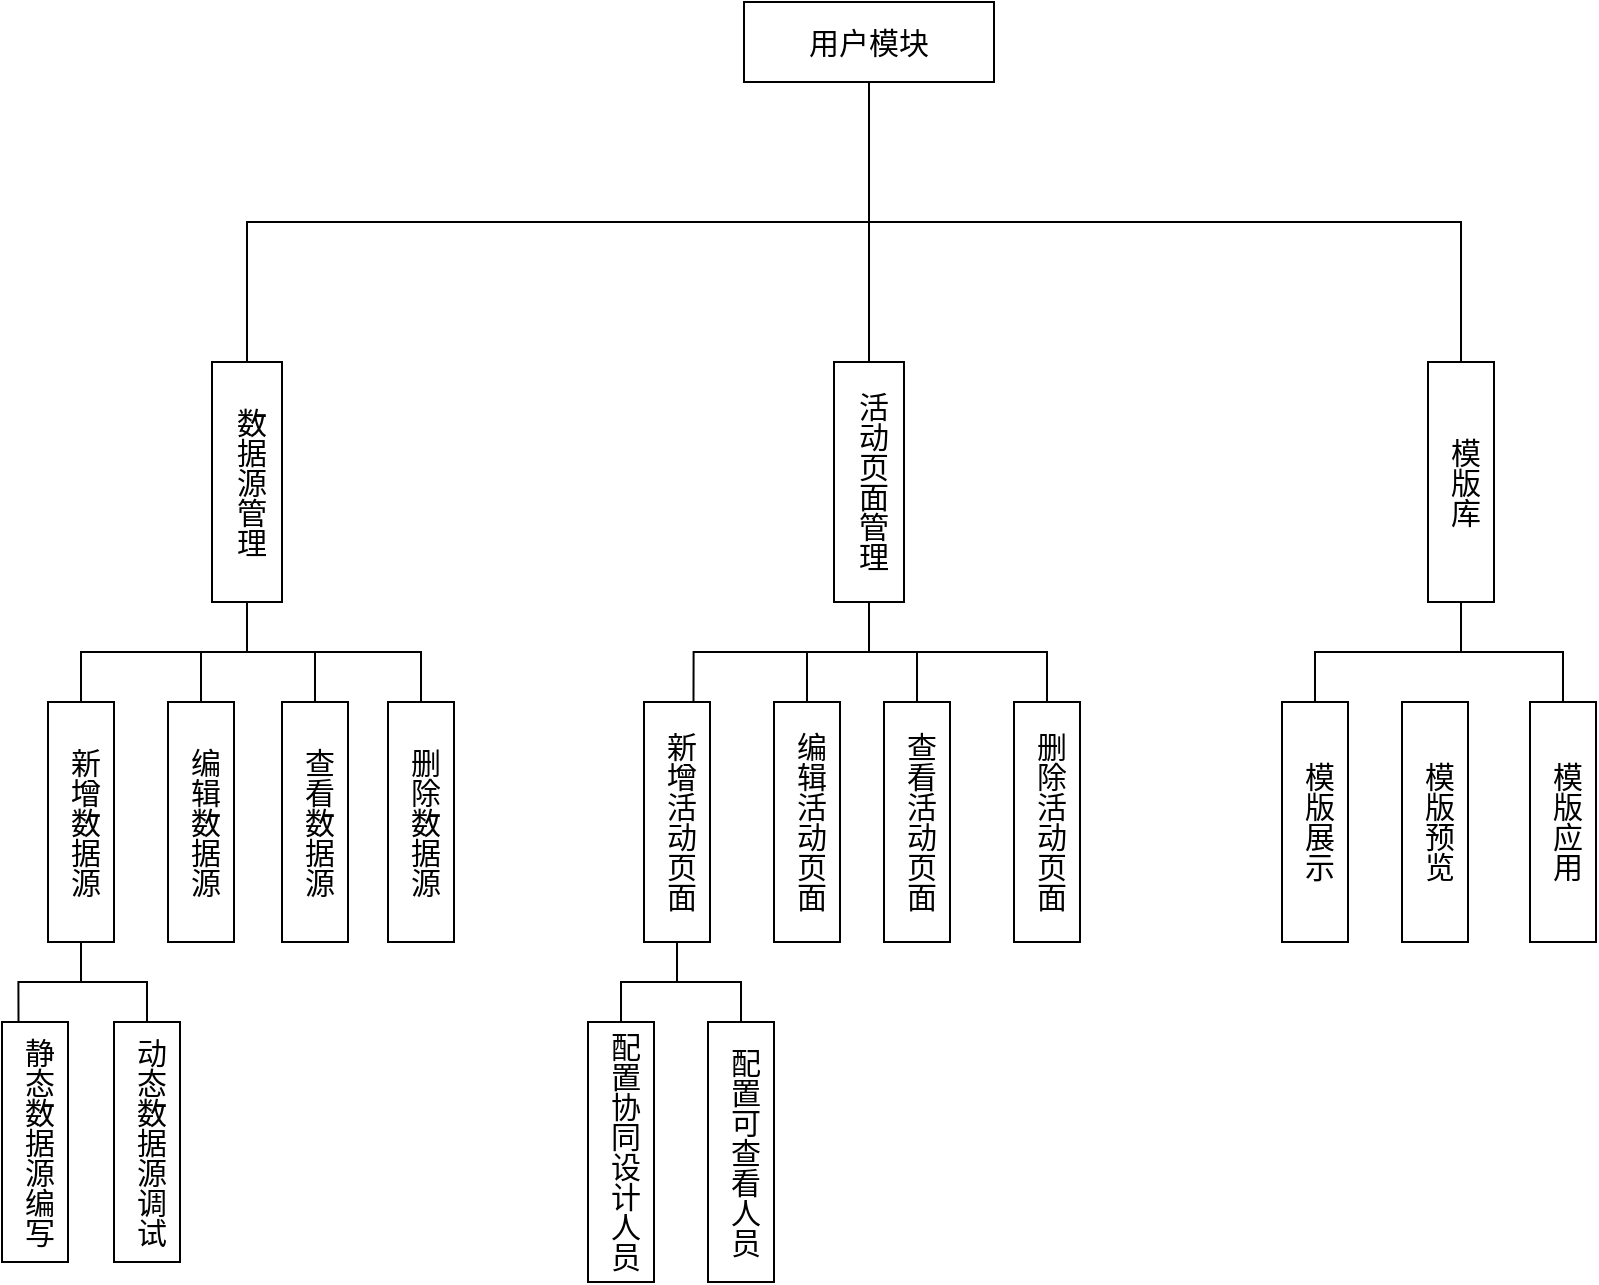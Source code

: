 <mxfile version="24.0.7" type="github">
  <diagram name="第 1 页" id="gx0CAf-HGfpb9z3jjFb8">
    <mxGraphModel dx="2074" dy="3484" grid="1" gridSize="10" guides="1" tooltips="1" connect="1" arrows="1" fold="1" page="1" pageScale="1" pageWidth="827" pageHeight="1169" math="0" shadow="0">
      <root>
        <mxCell id="0" />
        <mxCell id="1" parent="0" />
        <mxCell id="n2puXXDJKAa573vDvbuu-2" style="edgeStyle=orthogonalEdgeStyle;rounded=0;orthogonalLoop=1;jettySize=auto;html=1;exitX=0.5;exitY=1;exitDx=0;exitDy=0;entryX=0.5;entryY=0;entryDx=0;entryDy=0;endArrow=none;endFill=0;fontSize=15;" parent="1" source="n2puXXDJKAa573vDvbuu-6" target="n2puXXDJKAa573vDvbuu-7" edge="1">
          <mxGeometry relative="1" as="geometry" />
        </mxCell>
        <mxCell id="n2puXXDJKAa573vDvbuu-3" style="edgeStyle=orthogonalEdgeStyle;rounded=0;orthogonalLoop=1;jettySize=auto;html=1;exitX=0.5;exitY=1;exitDx=0;exitDy=0;entryX=0.5;entryY=0;entryDx=0;entryDy=0;endArrow=none;endFill=0;fontSize=15;" parent="1" source="n2puXXDJKAa573vDvbuu-6" target="n2puXXDJKAa573vDvbuu-8" edge="1">
          <mxGeometry relative="1" as="geometry" />
        </mxCell>
        <mxCell id="n2puXXDJKAa573vDvbuu-4" style="edgeStyle=orthogonalEdgeStyle;rounded=0;orthogonalLoop=1;jettySize=auto;html=1;exitX=0.5;exitY=1;exitDx=0;exitDy=0;entryX=0.5;entryY=0;entryDx=0;entryDy=0;endArrow=none;endFill=0;fontSize=15;" parent="1" source="n2puXXDJKAa573vDvbuu-6" target="n2puXXDJKAa573vDvbuu-9" edge="1">
          <mxGeometry relative="1" as="geometry" />
        </mxCell>
        <mxCell id="n2puXXDJKAa573vDvbuu-6" value="用户模块" style="rounded=0;whiteSpace=wrap;html=1;fontSize=15;" parent="1" vertex="1">
          <mxGeometry x="401" y="-2130" width="125" height="40" as="geometry" />
        </mxCell>
        <mxCell id="n2puXXDJKAa573vDvbuu-20" style="edgeStyle=orthogonalEdgeStyle;rounded=0;orthogonalLoop=1;jettySize=auto;html=1;exitX=0.5;exitY=1;exitDx=0;exitDy=0;entryX=0.5;entryY=0;entryDx=0;entryDy=0;endArrow=none;endFill=0;fontSize=15;" parent="1" source="n2puXXDJKAa573vDvbuu-7" target="n2puXXDJKAa573vDvbuu-14" edge="1">
          <mxGeometry relative="1" as="geometry" />
        </mxCell>
        <mxCell id="n2puXXDJKAa573vDvbuu-21" style="edgeStyle=orthogonalEdgeStyle;rounded=0;orthogonalLoop=1;jettySize=auto;html=1;exitX=0.5;exitY=1;exitDx=0;exitDy=0;entryX=0.5;entryY=0;entryDx=0;entryDy=0;endArrow=none;endFill=0;fontSize=15;" parent="1" source="n2puXXDJKAa573vDvbuu-7" target="n2puXXDJKAa573vDvbuu-15" edge="1">
          <mxGeometry relative="1" as="geometry" />
        </mxCell>
        <mxCell id="n2puXXDJKAa573vDvbuu-22" style="edgeStyle=orthogonalEdgeStyle;rounded=0;orthogonalLoop=1;jettySize=auto;html=1;exitX=0.5;exitY=1;exitDx=0;exitDy=0;entryX=0.5;entryY=0;entryDx=0;entryDy=0;endArrow=none;endFill=0;fontSize=15;" parent="1" source="n2puXXDJKAa573vDvbuu-7" target="n2puXXDJKAa573vDvbuu-16" edge="1">
          <mxGeometry relative="1" as="geometry">
            <Array as="points">
              <mxPoint x="153" y="-1805" />
              <mxPoint x="187" y="-1805" />
            </Array>
          </mxGeometry>
        </mxCell>
        <mxCell id="n2puXXDJKAa573vDvbuu-23" style="edgeStyle=orthogonalEdgeStyle;rounded=0;orthogonalLoop=1;jettySize=auto;html=1;exitX=0.5;exitY=1;exitDx=0;exitDy=0;entryX=0.5;entryY=0;entryDx=0;entryDy=0;endArrow=none;endFill=0;fontSize=15;" parent="1" source="n2puXXDJKAa573vDvbuu-7" target="n2puXXDJKAa573vDvbuu-17" edge="1">
          <mxGeometry relative="1" as="geometry" />
        </mxCell>
        <mxCell id="n2puXXDJKAa573vDvbuu-7" value="数据源管理" style="rounded=0;whiteSpace=wrap;html=1;verticalAlign=middle;align=center;labelPosition=center;verticalLabelPosition=middle;textDirection=vertical-rl;fontSize=15;" parent="1" vertex="1">
          <mxGeometry x="135" y="-1950" width="35" height="120" as="geometry" />
        </mxCell>
        <mxCell id="n2puXXDJKAa573vDvbuu-47" style="edgeStyle=orthogonalEdgeStyle;rounded=0;orthogonalLoop=1;jettySize=auto;html=1;exitX=0.5;exitY=1;exitDx=0;exitDy=0;entryX=0.75;entryY=0;entryDx=0;entryDy=0;endArrow=none;endFill=0;fontSize=15;" parent="1" source="n2puXXDJKAa573vDvbuu-8" target="n2puXXDJKAa573vDvbuu-40" edge="1">
          <mxGeometry relative="1" as="geometry" />
        </mxCell>
        <mxCell id="n2puXXDJKAa573vDvbuu-49" style="edgeStyle=orthogonalEdgeStyle;rounded=0;orthogonalLoop=1;jettySize=auto;html=1;exitX=0.5;exitY=1;exitDx=0;exitDy=0;entryX=0.5;entryY=0;entryDx=0;entryDy=0;endArrow=none;endFill=0;fontSize=15;" parent="1" source="n2puXXDJKAa573vDvbuu-8" target="n2puXXDJKAa573vDvbuu-41" edge="1">
          <mxGeometry relative="1" as="geometry" />
        </mxCell>
        <mxCell id="n2puXXDJKAa573vDvbuu-50" style="edgeStyle=orthogonalEdgeStyle;rounded=0;orthogonalLoop=1;jettySize=auto;html=1;exitX=0.5;exitY=1;exitDx=0;exitDy=0;entryX=0.5;entryY=0;entryDx=0;entryDy=0;endArrow=none;endFill=0;fontSize=15;" parent="1" source="n2puXXDJKAa573vDvbuu-8" target="n2puXXDJKAa573vDvbuu-42" edge="1">
          <mxGeometry relative="1" as="geometry" />
        </mxCell>
        <mxCell id="n2puXXDJKAa573vDvbuu-52" style="edgeStyle=orthogonalEdgeStyle;rounded=0;orthogonalLoop=1;jettySize=auto;html=1;exitX=0.5;exitY=1;exitDx=0;exitDy=0;entryX=0.5;entryY=0;entryDx=0;entryDy=0;endArrow=none;endFill=0;fontSize=15;" parent="1" source="n2puXXDJKAa573vDvbuu-8" target="n2puXXDJKAa573vDvbuu-44" edge="1">
          <mxGeometry relative="1" as="geometry" />
        </mxCell>
        <mxCell id="n2puXXDJKAa573vDvbuu-8" value="活动页面管理" style="rounded=0;whiteSpace=wrap;html=1;verticalAlign=middle;align=center;labelPosition=center;verticalLabelPosition=middle;textDirection=vertical-rl;strokeWidth=1;fontSize=15;" parent="1" vertex="1">
          <mxGeometry x="446" y="-1950" width="35" height="120" as="geometry" />
        </mxCell>
        <mxCell id="n2puXXDJKAa573vDvbuu-57" style="edgeStyle=orthogonalEdgeStyle;rounded=0;orthogonalLoop=1;jettySize=auto;html=1;exitX=0.5;exitY=1;exitDx=0;exitDy=0;endArrow=none;endFill=0;fontSize=15;" parent="1" source="n2puXXDJKAa573vDvbuu-9" target="n2puXXDJKAa573vDvbuu-55" edge="1">
          <mxGeometry relative="1" as="geometry" />
        </mxCell>
        <mxCell id="n2puXXDJKAa573vDvbuu-58" style="edgeStyle=orthogonalEdgeStyle;rounded=0;orthogonalLoop=1;jettySize=auto;html=1;exitX=0.5;exitY=1;exitDx=0;exitDy=0;entryX=0.5;entryY=0;entryDx=0;entryDy=0;endArrow=none;endFill=0;fontSize=15;" parent="1" source="n2puXXDJKAa573vDvbuu-9" target="n2puXXDJKAa573vDvbuu-56" edge="1">
          <mxGeometry relative="1" as="geometry" />
        </mxCell>
        <mxCell id="n2puXXDJKAa573vDvbuu-9" value="模版库" style="rounded=0;whiteSpace=wrap;html=1;verticalAlign=middle;align=center;labelPosition=center;verticalLabelPosition=middle;textDirection=vertical-rl;spacing=0;fontSize=15;" parent="1" vertex="1">
          <mxGeometry x="743" y="-1950" width="33" height="120" as="geometry" />
        </mxCell>
        <mxCell id="n2puXXDJKAa573vDvbuu-26" style="edgeStyle=orthogonalEdgeStyle;rounded=0;orthogonalLoop=1;jettySize=auto;html=1;exitX=0.5;exitY=1;exitDx=0;exitDy=0;entryX=0.25;entryY=0;entryDx=0;entryDy=0;endArrow=none;endFill=0;fontSize=15;" parent="1" source="n2puXXDJKAa573vDvbuu-14" target="n2puXXDJKAa573vDvbuu-24" edge="1">
          <mxGeometry relative="1" as="geometry">
            <Array as="points">
              <mxPoint x="70" y="-1640" />
              <mxPoint x="38" y="-1640" />
            </Array>
          </mxGeometry>
        </mxCell>
        <mxCell id="n2puXXDJKAa573vDvbuu-27" style="edgeStyle=orthogonalEdgeStyle;rounded=0;orthogonalLoop=1;jettySize=auto;html=1;exitX=0.5;exitY=1;exitDx=0;exitDy=0;endArrow=none;endFill=0;fontSize=15;" parent="1" source="n2puXXDJKAa573vDvbuu-14" target="n2puXXDJKAa573vDvbuu-25" edge="1">
          <mxGeometry relative="1" as="geometry" />
        </mxCell>
        <mxCell id="n2puXXDJKAa573vDvbuu-14" value="新增数据源" style="rounded=0;whiteSpace=wrap;html=1;verticalAlign=middle;align=center;labelPosition=center;verticalLabelPosition=middle;textDirection=vertical-rl;spacing=0;fontSize=15;" parent="1" vertex="1">
          <mxGeometry x="53" y="-1780" width="33" height="120" as="geometry" />
        </mxCell>
        <mxCell id="n2puXXDJKAa573vDvbuu-15" value="编辑数据源" style="rounded=0;whiteSpace=wrap;html=1;verticalAlign=middle;align=center;labelPosition=center;verticalLabelPosition=middle;textDirection=vertical-rl;spacing=0;fontSize=15;" parent="1" vertex="1">
          <mxGeometry x="113" y="-1780" width="33" height="120" as="geometry" />
        </mxCell>
        <mxCell id="n2puXXDJKAa573vDvbuu-16" value="查看数据源" style="rounded=0;whiteSpace=wrap;html=1;verticalAlign=middle;align=center;labelPosition=center;verticalLabelPosition=middle;textDirection=vertical-rl;spacing=0;fontSize=15;" parent="1" vertex="1">
          <mxGeometry x="170" y="-1780" width="33" height="120" as="geometry" />
        </mxCell>
        <mxCell id="n2puXXDJKAa573vDvbuu-17" value="删除数据源" style="rounded=0;whiteSpace=wrap;html=1;verticalAlign=middle;align=center;labelPosition=center;verticalLabelPosition=middle;textDirection=vertical-rl;spacing=0;fontSize=15;" parent="1" vertex="1">
          <mxGeometry x="223" y="-1780" width="33" height="120" as="geometry" />
        </mxCell>
        <mxCell id="n2puXXDJKAa573vDvbuu-24" value="静态数据源编写" style="rounded=0;whiteSpace=wrap;html=1;verticalAlign=middle;align=center;labelPosition=center;verticalLabelPosition=middle;textDirection=vertical-rl;spacing=0;fontSize=15;" parent="1" vertex="1">
          <mxGeometry x="30" y="-1620" width="33" height="120" as="geometry" />
        </mxCell>
        <mxCell id="n2puXXDJKAa573vDvbuu-25" value="动态数据源调试" style="rounded=0;whiteSpace=wrap;html=1;verticalAlign=middle;align=center;labelPosition=center;verticalLabelPosition=middle;textDirection=vertical-rl;spacing=0;fontSize=15;" parent="1" vertex="1">
          <mxGeometry x="86" y="-1620" width="33" height="120" as="geometry" />
        </mxCell>
        <mxCell id="n2puXXDJKAa573vDvbuu-53" style="edgeStyle=orthogonalEdgeStyle;rounded=0;orthogonalLoop=1;jettySize=auto;html=1;exitX=0.5;exitY=1;exitDx=0;exitDy=0;entryX=0.5;entryY=0;entryDx=0;entryDy=0;endArrow=none;endFill=0;fontSize=15;" parent="1" source="n2puXXDJKAa573vDvbuu-40" target="n2puXXDJKAa573vDvbuu-45" edge="1">
          <mxGeometry relative="1" as="geometry" />
        </mxCell>
        <mxCell id="n2puXXDJKAa573vDvbuu-54" style="edgeStyle=orthogonalEdgeStyle;rounded=0;orthogonalLoop=1;jettySize=auto;html=1;exitX=0.5;exitY=1;exitDx=0;exitDy=0;entryX=0.5;entryY=0;entryDx=0;entryDy=0;endArrow=none;endFill=0;fontSize=15;" parent="1" source="n2puXXDJKAa573vDvbuu-40" target="n2puXXDJKAa573vDvbuu-46" edge="1">
          <mxGeometry relative="1" as="geometry" />
        </mxCell>
        <mxCell id="n2puXXDJKAa573vDvbuu-40" value="新增活动页面" style="rounded=0;whiteSpace=wrap;html=1;verticalAlign=middle;align=center;labelPosition=center;verticalLabelPosition=middle;textDirection=vertical-rl;spacing=0;fontSize=15;" parent="1" vertex="1">
          <mxGeometry x="351" y="-1780" width="33" height="120" as="geometry" />
        </mxCell>
        <mxCell id="n2puXXDJKAa573vDvbuu-41" value="编辑活动页面" style="rounded=0;whiteSpace=wrap;html=1;verticalAlign=middle;align=center;labelPosition=center;verticalLabelPosition=middle;textDirection=vertical-rl;spacing=0;fontSize=15;" parent="1" vertex="1">
          <mxGeometry x="416" y="-1780" width="33" height="120" as="geometry" />
        </mxCell>
        <mxCell id="n2puXXDJKAa573vDvbuu-42" value="查看活动页面" style="rounded=0;whiteSpace=wrap;html=1;verticalAlign=middle;align=center;labelPosition=center;verticalLabelPosition=middle;textDirection=vertical-rl;spacing=0;fontSize=15;" parent="1" vertex="1">
          <mxGeometry x="471" y="-1780" width="33" height="120" as="geometry" />
        </mxCell>
        <mxCell id="n2puXXDJKAa573vDvbuu-44" value="删除活动页面" style="rounded=0;whiteSpace=wrap;html=1;verticalAlign=middle;align=center;labelPosition=center;verticalLabelPosition=middle;textDirection=vertical-rl;spacing=0;fontSize=15;" parent="1" vertex="1">
          <mxGeometry x="536" y="-1780" width="33" height="120" as="geometry" />
        </mxCell>
        <mxCell id="n2puXXDJKAa573vDvbuu-45" value="配置协同设计人员" style="rounded=0;whiteSpace=wrap;html=1;verticalAlign=middle;align=center;labelPosition=center;verticalLabelPosition=middle;textDirection=vertical-rl;spacing=0;fontSize=15;" parent="1" vertex="1">
          <mxGeometry x="323" y="-1620" width="33" height="130" as="geometry" />
        </mxCell>
        <mxCell id="n2puXXDJKAa573vDvbuu-46" value="配置可查看人员" style="rounded=0;whiteSpace=wrap;html=1;verticalAlign=middle;align=center;labelPosition=center;verticalLabelPosition=middle;textDirection=vertical-rl;spacing=0;fontSize=15;" parent="1" vertex="1">
          <mxGeometry x="383" y="-1620" width="33" height="130" as="geometry" />
        </mxCell>
        <mxCell id="n2puXXDJKAa573vDvbuu-55" value="模版展示" style="rounded=0;whiteSpace=wrap;html=1;verticalAlign=middle;align=center;labelPosition=center;verticalLabelPosition=middle;textDirection=vertical-rl;spacing=0;fontSize=15;" parent="1" vertex="1">
          <mxGeometry x="670" y="-1780" width="33" height="120" as="geometry" />
        </mxCell>
        <mxCell id="n2puXXDJKAa573vDvbuu-56" value="模版应用" style="rounded=0;whiteSpace=wrap;html=1;verticalAlign=middle;align=center;labelPosition=center;verticalLabelPosition=middle;textDirection=vertical-rl;spacing=0;fontSize=15;" parent="1" vertex="1">
          <mxGeometry x="794" y="-1780" width="33" height="120" as="geometry" />
        </mxCell>
        <mxCell id="pmthkhrQVclEZDeeYs1u-1" value="模版预览" style="rounded=0;whiteSpace=wrap;html=1;verticalAlign=middle;align=center;labelPosition=center;verticalLabelPosition=middle;textDirection=vertical-rl;spacing=0;fontSize=15;" vertex="1" parent="1">
          <mxGeometry x="730" y="-1780" width="33" height="120" as="geometry" />
        </mxCell>
      </root>
    </mxGraphModel>
  </diagram>
</mxfile>
